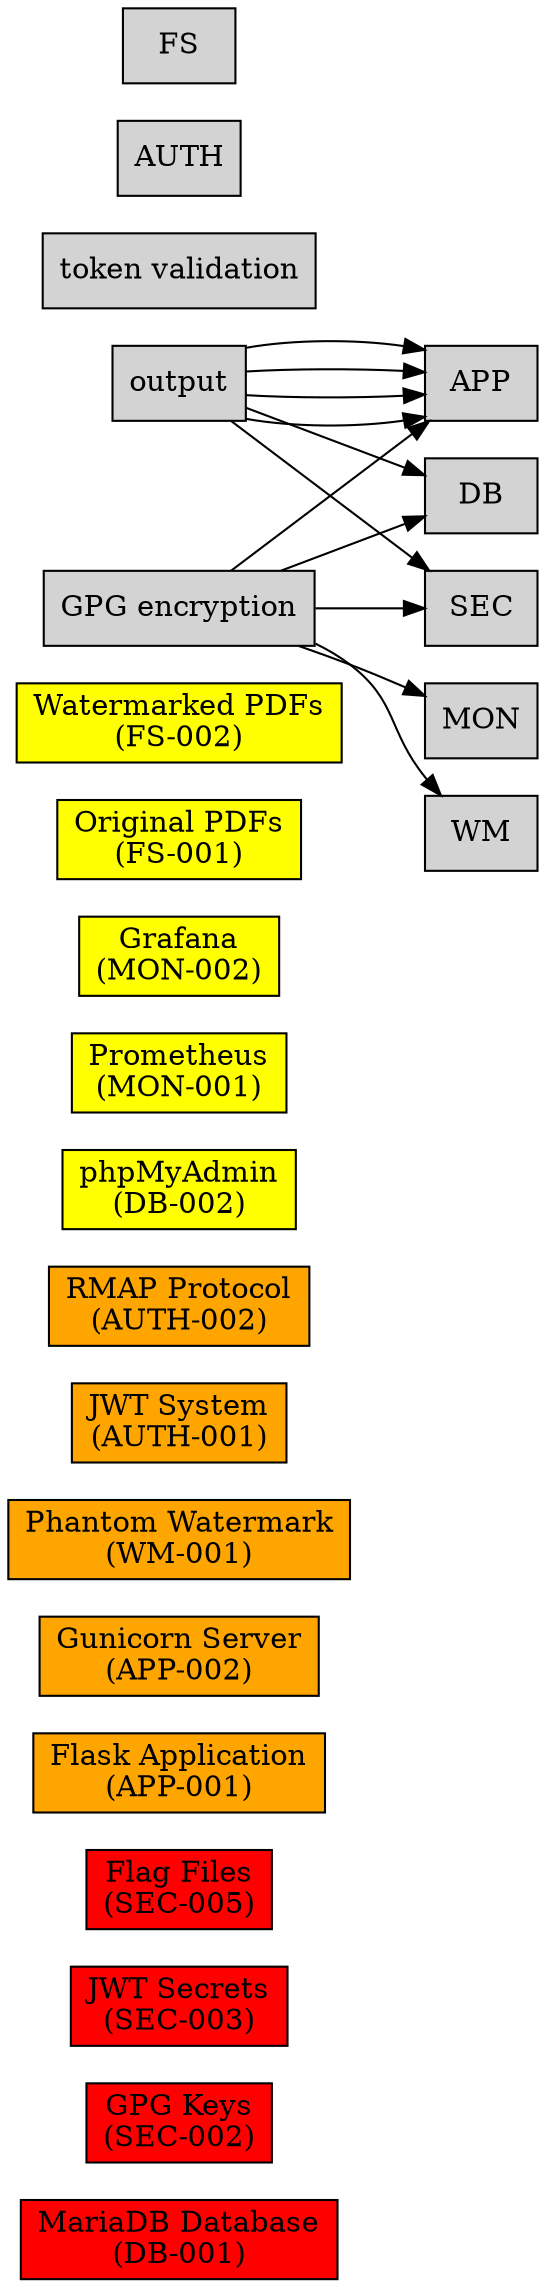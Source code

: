 digraph AssetDependencies {
rankdir=LR;
node [shape=box, style=filled];

// Critical Assets
"DB-001" [label="MariaDB Database\n(DB-001)", fillcolor="red"];
"SEC-002" [label="GPG Keys\n(SEC-002)", fillcolor="red"];
"SEC-003" [label="JWT Secrets\n(SEC-003)", fillcolor="red"];
"SEC-005" [label="Flag Files\n(SEC-005)", fillcolor="red"];

// High Assets
"APP-001" [label="Flask Application\n(APP-001)", fillcolor="orange"];
"APP-002" [label="Gunicorn Server\n(APP-002)", fillcolor="orange"];
"WM-001" [label="Phantom Watermark\n(WM-001)", fillcolor="orange"];
"AUTH-001" [label="JWT System\n(AUTH-001)", fillcolor="orange"];
"AUTH-002" [label="RMAP Protocol\n(AUTH-002)", fillcolor="orange"];

// Medium Assets
"DB-002" [label="phpMyAdmin\n(DB-002)", fillcolor="yellow"];
"MON-001" [label="Prometheus\n(MON-001)", fillcolor="yellow"];
"MON-002" [label="Grafana\n(MON-002)", fillcolor="yellow"];
"FS-001" [label="Original PDFs\n(FS-001)", fillcolor="yellow"];
"FS-002" [label="Watermarked PDFs\n(FS-002)", fillcolor="yellow"];

// Critical Dependencies
APP-001 -> DB-001 [label="database access"];
APP-001 -> SEC-003 [label="token validation"];
AUTH-002 -> SEC-002 [label="GPG encryption"];

// High Dependencies
APP-002 -> APP-001 [label="serves"];
WM-001 -> APP-001 [label="integrated"];
AUTH-001 -> APP-001 [label="protects"];

// Medium Dependencies
DB-002 -> DB-001 [label="manages"];
MON-001 -> APP-001 [label="monitors"];
MON-002 -> MON-001 [label="visualizes"];
FS-001 -> APP-001 [label="stores"];
FS-002 -> WM-001 [label="output"];

}